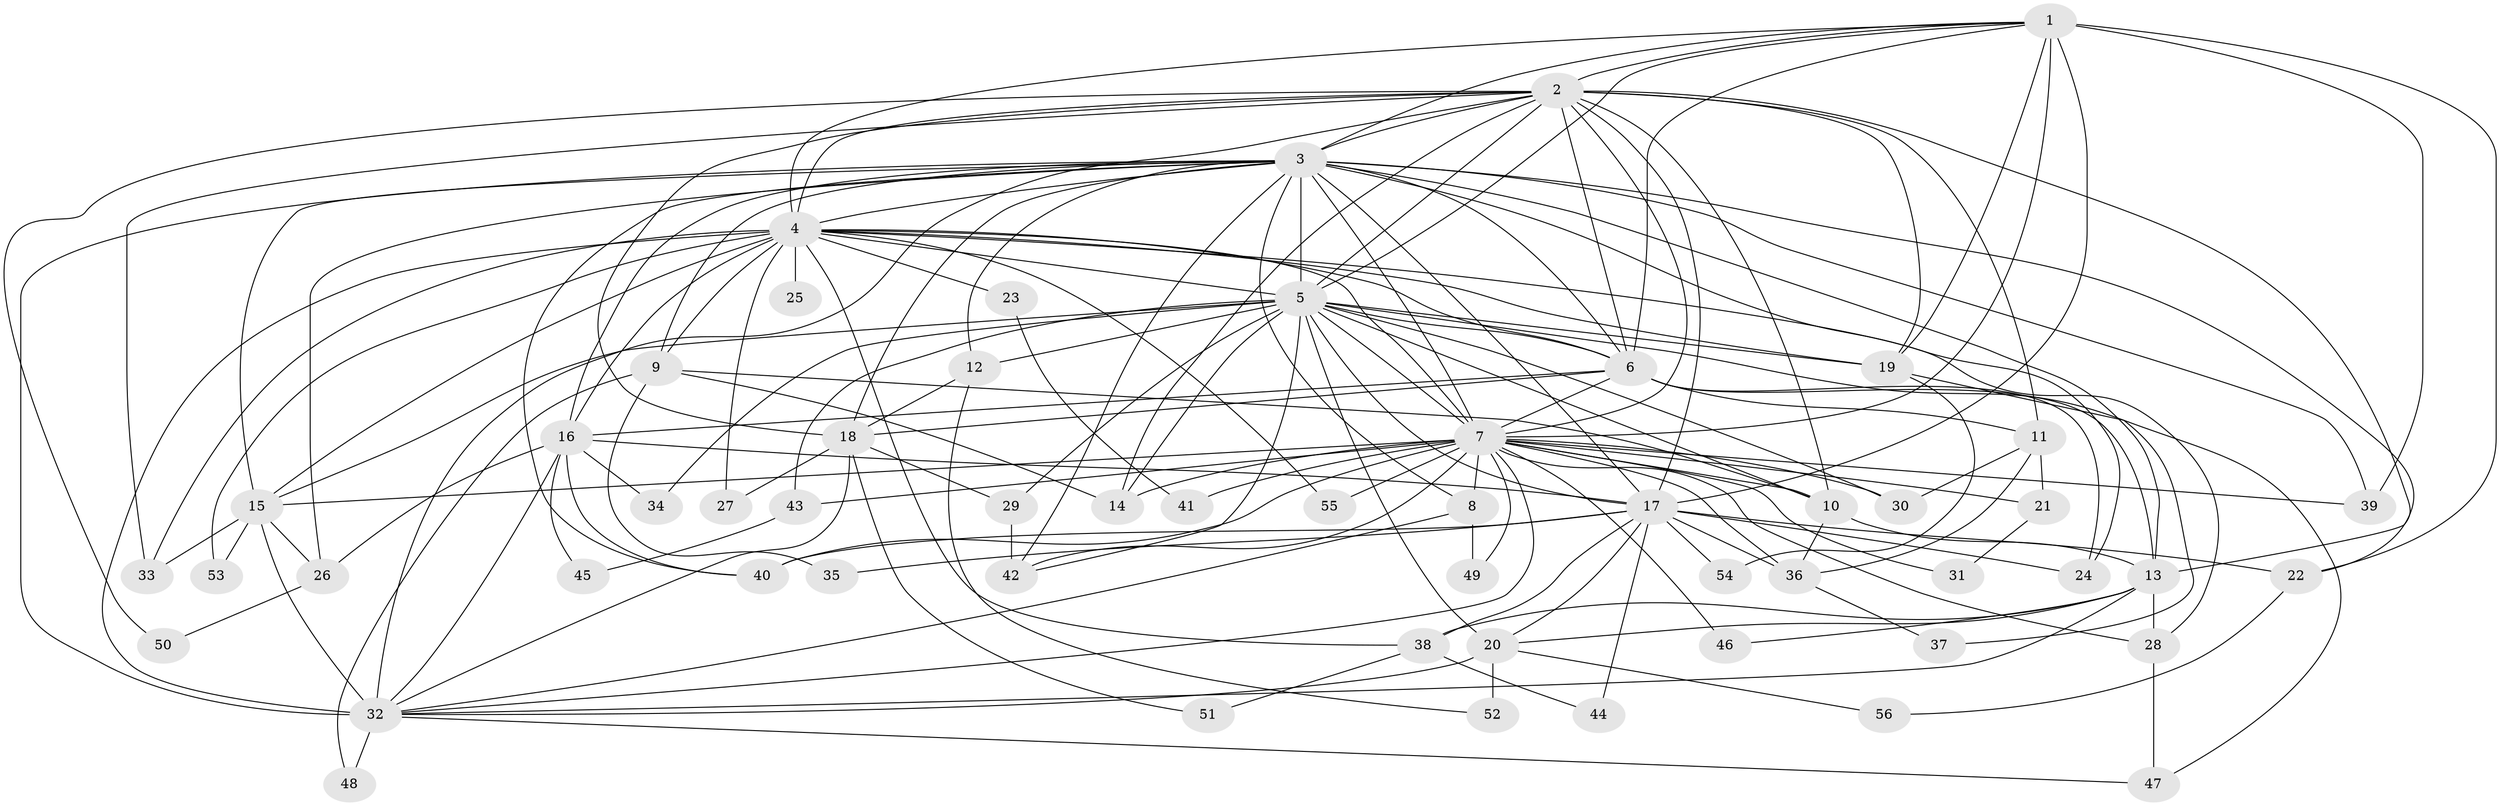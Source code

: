 // original degree distribution, {23: 0.021739130434782608, 14: 0.007246376811594203, 31: 0.007246376811594203, 33: 0.007246376811594203, 27: 0.007246376811594203, 15: 0.007246376811594203, 19: 0.014492753623188406, 4: 0.13768115942028986, 3: 0.2246376811594203, 5: 0.057971014492753624, 9: 0.007246376811594203, 8: 0.007246376811594203, 2: 0.47101449275362317, 6: 0.014492753623188406, 7: 0.007246376811594203}
// Generated by graph-tools (version 1.1) at 2025/49/03/04/25 22:49:33]
// undirected, 56 vertices, 157 edges
graph export_dot {
  node [color=gray90,style=filled];
  1;
  2;
  3;
  4;
  5;
  6;
  7;
  8;
  9;
  10;
  11;
  12;
  13;
  14;
  15;
  16;
  17;
  18;
  19;
  20;
  21;
  22;
  23;
  24;
  25;
  26;
  27;
  28;
  29;
  30;
  31;
  32;
  33;
  34;
  35;
  36;
  37;
  38;
  39;
  40;
  41;
  42;
  43;
  44;
  45;
  46;
  47;
  48;
  49;
  50;
  51;
  52;
  53;
  54;
  55;
  56;
  1 -- 2 [weight=3.0];
  1 -- 3 [weight=3.0];
  1 -- 4 [weight=2.0];
  1 -- 5 [weight=1.0];
  1 -- 6 [weight=1.0];
  1 -- 7 [weight=2.0];
  1 -- 17 [weight=9.0];
  1 -- 19 [weight=1.0];
  1 -- 22 [weight=1.0];
  1 -- 39 [weight=1.0];
  2 -- 3 [weight=4.0];
  2 -- 4 [weight=2.0];
  2 -- 5 [weight=3.0];
  2 -- 6 [weight=2.0];
  2 -- 7 [weight=4.0];
  2 -- 10 [weight=1.0];
  2 -- 11 [weight=1.0];
  2 -- 13 [weight=1.0];
  2 -- 14 [weight=1.0];
  2 -- 17 [weight=2.0];
  2 -- 18 [weight=1.0];
  2 -- 19 [weight=1.0];
  2 -- 32 [weight=1.0];
  2 -- 33 [weight=1.0];
  2 -- 50 [weight=1.0];
  3 -- 4 [weight=3.0];
  3 -- 5 [weight=14.0];
  3 -- 6 [weight=3.0];
  3 -- 7 [weight=4.0];
  3 -- 8 [weight=1.0];
  3 -- 9 [weight=3.0];
  3 -- 12 [weight=1.0];
  3 -- 13 [weight=1.0];
  3 -- 15 [weight=1.0];
  3 -- 16 [weight=2.0];
  3 -- 17 [weight=2.0];
  3 -- 18 [weight=2.0];
  3 -- 22 [weight=1.0];
  3 -- 24 [weight=2.0];
  3 -- 26 [weight=2.0];
  3 -- 32 [weight=8.0];
  3 -- 39 [weight=1.0];
  3 -- 40 [weight=1.0];
  3 -- 42 [weight=1.0];
  4 -- 5 [weight=2.0];
  4 -- 6 [weight=1.0];
  4 -- 7 [weight=2.0];
  4 -- 9 [weight=1.0];
  4 -- 15 [weight=1.0];
  4 -- 16 [weight=1.0];
  4 -- 19 [weight=1.0];
  4 -- 23 [weight=1.0];
  4 -- 25 [weight=1.0];
  4 -- 27 [weight=1.0];
  4 -- 28 [weight=1.0];
  4 -- 32 [weight=1.0];
  4 -- 33 [weight=1.0];
  4 -- 38 [weight=1.0];
  4 -- 53 [weight=1.0];
  4 -- 55 [weight=1.0];
  5 -- 6 [weight=3.0];
  5 -- 7 [weight=4.0];
  5 -- 10 [weight=2.0];
  5 -- 12 [weight=2.0];
  5 -- 14 [weight=1.0];
  5 -- 15 [weight=1.0];
  5 -- 17 [weight=1.0];
  5 -- 19 [weight=1.0];
  5 -- 20 [weight=2.0];
  5 -- 29 [weight=2.0];
  5 -- 30 [weight=1.0];
  5 -- 34 [weight=1.0];
  5 -- 42 [weight=1.0];
  5 -- 43 [weight=1.0];
  5 -- 47 [weight=1.0];
  6 -- 7 [weight=2.0];
  6 -- 11 [weight=1.0];
  6 -- 13 [weight=6.0];
  6 -- 16 [weight=1.0];
  6 -- 18 [weight=1.0];
  6 -- 24 [weight=1.0];
  7 -- 8 [weight=2.0];
  7 -- 10 [weight=1.0];
  7 -- 14 [weight=1.0];
  7 -- 15 [weight=1.0];
  7 -- 21 [weight=1.0];
  7 -- 28 [weight=1.0];
  7 -- 30 [weight=2.0];
  7 -- 31 [weight=1.0];
  7 -- 32 [weight=1.0];
  7 -- 36 [weight=1.0];
  7 -- 39 [weight=1.0];
  7 -- 40 [weight=1.0];
  7 -- 41 [weight=1.0];
  7 -- 42 [weight=1.0];
  7 -- 43 [weight=1.0];
  7 -- 46 [weight=1.0];
  7 -- 49 [weight=1.0];
  7 -- 55 [weight=1.0];
  8 -- 32 [weight=1.0];
  8 -- 49 [weight=1.0];
  9 -- 10 [weight=1.0];
  9 -- 14 [weight=1.0];
  9 -- 35 [weight=1.0];
  9 -- 48 [weight=1.0];
  10 -- 13 [weight=1.0];
  10 -- 36 [weight=1.0];
  11 -- 21 [weight=1.0];
  11 -- 30 [weight=1.0];
  11 -- 36 [weight=1.0];
  12 -- 18 [weight=1.0];
  12 -- 52 [weight=1.0];
  13 -- 20 [weight=1.0];
  13 -- 28 [weight=1.0];
  13 -- 32 [weight=1.0];
  13 -- 38 [weight=1.0];
  13 -- 46 [weight=1.0];
  15 -- 26 [weight=1.0];
  15 -- 32 [weight=2.0];
  15 -- 33 [weight=1.0];
  15 -- 53 [weight=1.0];
  16 -- 17 [weight=2.0];
  16 -- 26 [weight=1.0];
  16 -- 32 [weight=1.0];
  16 -- 34 [weight=1.0];
  16 -- 40 [weight=1.0];
  16 -- 45 [weight=1.0];
  17 -- 20 [weight=1.0];
  17 -- 22 [weight=3.0];
  17 -- 24 [weight=1.0];
  17 -- 35 [weight=1.0];
  17 -- 36 [weight=1.0];
  17 -- 38 [weight=1.0];
  17 -- 40 [weight=1.0];
  17 -- 44 [weight=1.0];
  17 -- 54 [weight=1.0];
  18 -- 27 [weight=1.0];
  18 -- 29 [weight=1.0];
  18 -- 32 [weight=1.0];
  18 -- 51 [weight=1.0];
  19 -- 37 [weight=1.0];
  19 -- 54 [weight=1.0];
  20 -- 32 [weight=1.0];
  20 -- 52 [weight=1.0];
  20 -- 56 [weight=1.0];
  21 -- 31 [weight=1.0];
  22 -- 56 [weight=1.0];
  23 -- 41 [weight=1.0];
  26 -- 50 [weight=1.0];
  28 -- 47 [weight=1.0];
  29 -- 42 [weight=1.0];
  32 -- 47 [weight=1.0];
  32 -- 48 [weight=1.0];
  36 -- 37 [weight=1.0];
  38 -- 44 [weight=1.0];
  38 -- 51 [weight=1.0];
  43 -- 45 [weight=1.0];
}
